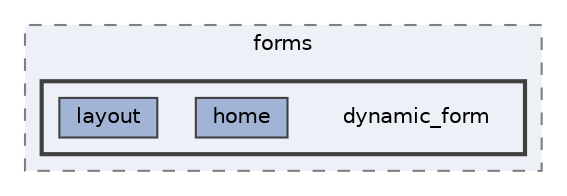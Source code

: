 digraph "resources/views/frontend/subdomain/forms/dynamic_form"
{
 // LATEX_PDF_SIZE
  bgcolor="transparent";
  edge [fontname=Helvetica,fontsize=10,labelfontname=Helvetica,labelfontsize=10];
  node [fontname=Helvetica,fontsize=10,shape=box,height=0.2,width=0.4];
  compound=true
  subgraph clusterdir_9106873c1be9a4064e97175c621512b9 {
    graph [ bgcolor="#edf0f7", pencolor="grey50", label="forms", fontname=Helvetica,fontsize=10 style="filled,dashed", URL="dir_9106873c1be9a4064e97175c621512b9.html",tooltip=""]
  subgraph clusterdir_58c8858acd2d0b0cfacf1fc7211b4a62 {
    graph [ bgcolor="#edf0f7", pencolor="grey25", label="", fontname=Helvetica,fontsize=10 style="filled,bold", URL="dir_58c8858acd2d0b0cfacf1fc7211b4a62.html",tooltip=""]
    dir_58c8858acd2d0b0cfacf1fc7211b4a62 [shape=plaintext, label="dynamic_form"];
  dir_553f64f20ab027466346ecf13baeb1b3 [label="home", fillcolor="#a2b4d6", color="grey25", style="filled", URL="dir_553f64f20ab027466346ecf13baeb1b3.html",tooltip=""];
  dir_b556a57ae3cec69f78fa3faab8cad076 [label="layout", fillcolor="#a2b4d6", color="grey25", style="filled", URL="dir_b556a57ae3cec69f78fa3faab8cad076.html",tooltip=""];
  }
  }
}
